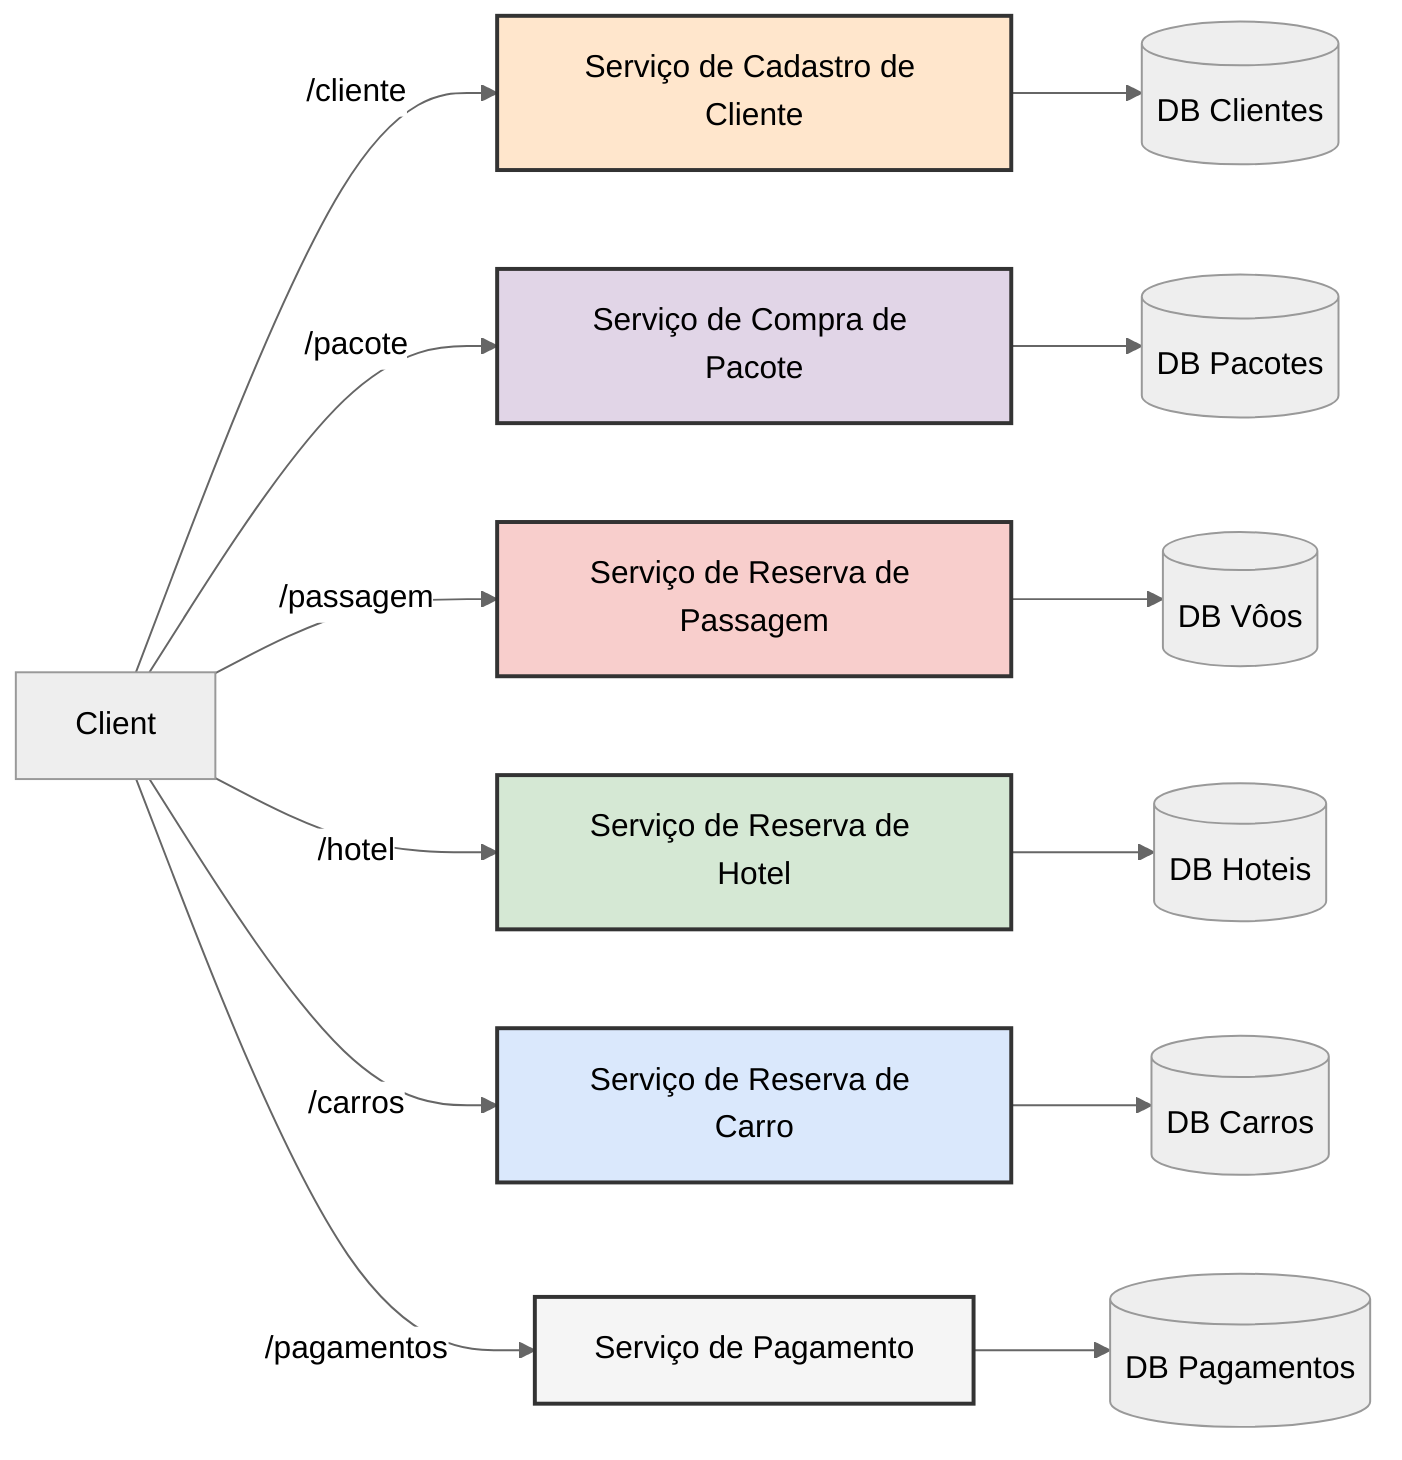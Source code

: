 %%{init: {'theme':'neutral'}}%%
flowchart LR
  cliente[Serviço de Cadastro de Cliente]
  pacote[Serviço de Compra de Pacote]
  voo[Serviço de Reserva de Passagem]
  hotel[Serviço de Reserva de Hotel]
  carro[Serviço de Reserva de Carro]
  pagamento[Serviço de Pagamento]
  db_cliente[(DB Clientes)]
  db_pacote[(DB Pacotes)]
  db_voo[(DB Vôos)]
  db_hotel[(DB Hoteis)]
  db_carro[(DB Carros)]
  db_pagamento[(DB Pagamentos)]

  Client --/cliente--> cliente
  Client --/pacote--> pacote
  Client --/passagem--> voo
  Client --/hotel--> hotel
  Client --/carros--> carro
  Client --/pagamentos--> pagamento

  cliente --> db_cliente
  pacote --> db_pacote
  voo --> db_voo
  hotel --> db_hotel
  carro --> db_carro
  pagamento --> db_pagamento

  style cliente fill:#FFE6CC,stroke:#333,stroke-width:2px
  style pacote fill:#E1D5E7,stroke:#333,stroke-width:2px
  style voo fill:#F8CECC,stroke:#333,stroke-width:2px
  style hotel fill:#D5E8D4,stroke:#333,stroke-width:2px
  style carro fill:#DAE8FC,stroke:#333,stroke-width:2px
  style pagamento fill:#F5F5F5,stroke:#333,stroke-width:2px